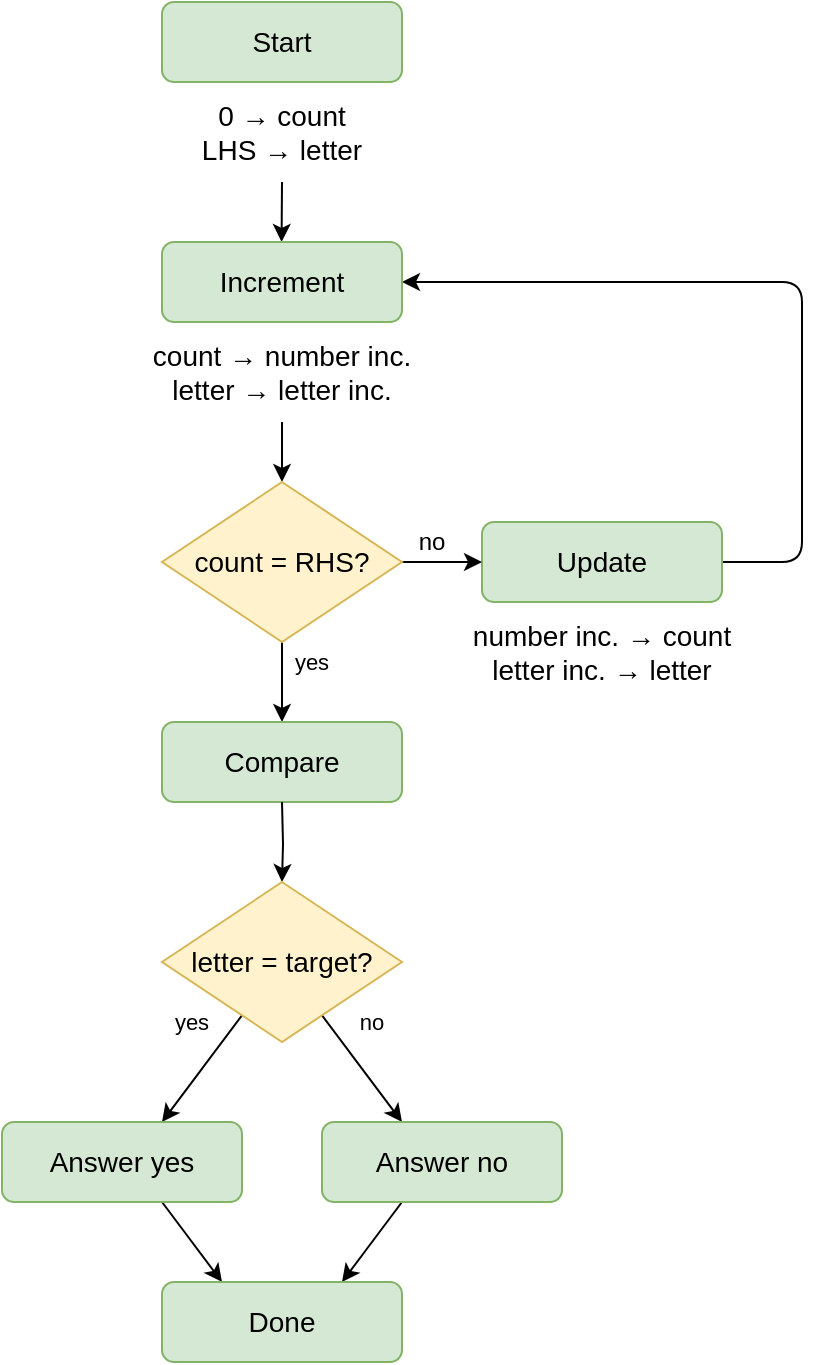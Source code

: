 <mxfile version="14.8.2" type="device"><diagram id="erQqIqDmKEn1JCpTk4Ms" name="Page-1"><mxGraphModel dx="1038" dy="506" grid="1" gridSize="10" guides="1" tooltips="1" connect="1" arrows="1" fold="1" page="1" pageScale="1" pageWidth="850" pageHeight="1100" math="0" shadow="0"><root><mxCell id="0"/><mxCell id="1" parent="0"/><mxCell id="yKwm6sU5b9v8KxFTsPsy-5" value="" style="endArrow=classic;html=1;" parent="1" edge="1"><mxGeometry width="50" height="50" relative="1" as="geometry"><mxPoint x="460" y="130" as="sourcePoint"/><mxPoint x="459.8" y="160" as="targetPoint"/></mxGeometry></mxCell><mxCell id="yKwm6sU5b9v8KxFTsPsy-40" value="" style="edgeStyle=segmentEdgeStyle;endArrow=classic;html=1;fontSize=11;exitX=1;exitY=0.5;exitDx=0;exitDy=0;entryX=1;entryY=0.5;entryDx=0;entryDy=0;" parent="1" source="yKwm6sU5b9v8KxFTsPsy-49" target="yKwm6sU5b9v8KxFTsPsy-117" edge="1"><mxGeometry width="50" height="50" relative="1" as="geometry"><mxPoint x="520" y="319.97" as="sourcePoint"/><mxPoint x="520" y="169.97" as="targetPoint"/><Array as="points"><mxPoint x="720" y="320"/><mxPoint x="720" y="180"/></Array></mxGeometry></mxCell><mxCell id="yKwm6sU5b9v8KxFTsPsy-49" value="Update" style="rounded=1;whiteSpace=wrap;html=1;fontSize=14;fillColor=#d5e8d4;strokeColor=#82b366;" parent="1" vertex="1"><mxGeometry x="560" y="300" width="120" height="40" as="geometry"/></mxCell><mxCell id="yKwm6sU5b9v8KxFTsPsy-60" value="yes" style="text;html=1;strokeColor=none;fillColor=none;align=center;verticalAlign=middle;whiteSpace=wrap;rounded=0;fontSize=11;" parent="1" vertex="1"><mxGeometry x="460" y="360" width="30" height="20" as="geometry"/></mxCell><mxCell id="yKwm6sU5b9v8KxFTsPsy-66" value="" style="endArrow=classic;html=1;fontSize=11;entryX=0.5;entryY=0;entryDx=0;entryDy=0;" parent="1" source="yKwm6sU5b9v8KxFTsPsy-128" edge="1"><mxGeometry width="50" height="50" relative="1" as="geometry"><mxPoint x="430" y="555" as="sourcePoint"/><mxPoint x="400" y="600" as="targetPoint"/></mxGeometry></mxCell><mxCell id="yKwm6sU5b9v8KxFTsPsy-67" value="" style="endArrow=classic;html=1;fontSize=11;entryX=0.5;entryY=0;entryDx=0;entryDy=0;" parent="1" source="yKwm6sU5b9v8KxFTsPsy-128" edge="1"><mxGeometry width="50" height="50" relative="1" as="geometry"><mxPoint x="490" y="555" as="sourcePoint"/><mxPoint x="520" y="600" as="targetPoint"/></mxGeometry></mxCell><mxCell id="yKwm6sU5b9v8KxFTsPsy-68" value="no" style="text;html=1;strokeColor=none;fillColor=none;align=center;verticalAlign=middle;whiteSpace=wrap;rounded=0;fontSize=11;rotation=0;" parent="1" vertex="1"><mxGeometry x="490" y="540" width="30" height="20" as="geometry"/></mxCell><mxCell id="yKwm6sU5b9v8KxFTsPsy-69" value="yes" style="text;html=1;strokeColor=none;fillColor=none;align=center;verticalAlign=middle;whiteSpace=wrap;rounded=0;fontSize=11;rotation=0;" parent="1" vertex="1"><mxGeometry x="400" y="540" width="30" height="20" as="geometry"/></mxCell><mxCell id="yKwm6sU5b9v8KxFTsPsy-74" value="" style="endArrow=classic;html=1;fontSize=11;exitX=0.5;exitY=1;exitDx=0;exitDy=0;entryX=0.25;entryY=0;entryDx=0;entryDy=0;" parent="1" edge="1"><mxGeometry width="50" height="50" relative="1" as="geometry"><mxPoint x="400" y="640" as="sourcePoint"/><mxPoint x="430" y="680" as="targetPoint"/></mxGeometry></mxCell><mxCell id="yKwm6sU5b9v8KxFTsPsy-75" value="" style="endArrow=classic;html=1;fontSize=11;exitX=0.5;exitY=1;exitDx=0;exitDy=0;entryX=0.75;entryY=0;entryDx=0;entryDy=0;" parent="1" edge="1"><mxGeometry width="50" height="50" relative="1" as="geometry"><mxPoint x="520" y="640" as="sourcePoint"/><mxPoint x="490" y="680" as="targetPoint"/></mxGeometry></mxCell><mxCell id="yKwm6sU5b9v8KxFTsPsy-102" value="no" style="text;html=1;strokeColor=none;fillColor=none;align=center;verticalAlign=middle;whiteSpace=wrap;rounded=0;fontSize=12;" parent="1" vertex="1"><mxGeometry x="520" y="300" width="30" height="20" as="geometry"/></mxCell><mxCell id="yKwm6sU5b9v8KxFTsPsy-114" value="&lt;div style=&quot;font-size: 14px;&quot;&gt;Start&lt;/div&gt;" style="rounded=1;whiteSpace=wrap;html=1;fontSize=14;fillColor=#d5e8d4;strokeColor=#82b366;" parent="1" vertex="1"><mxGeometry x="400" y="40" width="120" height="40" as="geometry"/></mxCell><mxCell id="yKwm6sU5b9v8KxFTsPsy-115" value="&lt;div style=&quot;font-size: 14px;&quot;&gt;0 → count&lt;/div&gt;&lt;div style=&quot;font-size: 14px;&quot;&gt;LHS → letter&lt;br style=&quot;font-size: 14px;&quot;&gt;&lt;/div&gt;" style="text;html=1;strokeColor=none;fillColor=none;align=center;verticalAlign=middle;whiteSpace=wrap;rounded=0;fontSize=14;" parent="1" vertex="1"><mxGeometry x="400" y="90" width="120" height="30" as="geometry"/></mxCell><mxCell id="yKwm6sU5b9v8KxFTsPsy-117" value="Increment" style="rounded=1;whiteSpace=wrap;html=1;fontSize=14;fillColor=#d5e8d4;strokeColor=#82b366;" parent="1" vertex="1"><mxGeometry x="400" y="160" width="120" height="40" as="geometry"/></mxCell><mxCell id="yKwm6sU5b9v8KxFTsPsy-136" style="edgeStyle=orthogonalEdgeStyle;rounded=0;orthogonalLoop=1;jettySize=auto;html=1;entryX=0.5;entryY=0;entryDx=0;entryDy=0;fontSize=14;" parent="1" target="yKwm6sU5b9v8KxFTsPsy-119" edge="1"><mxGeometry relative="1" as="geometry"><mxPoint x="460" y="250" as="sourcePoint"/></mxGeometry></mxCell><mxCell id="yKwm6sU5b9v8KxFTsPsy-118" value="&lt;div style=&quot;font-size: 14px;&quot;&gt;count → number inc.&lt;/div&gt;&lt;div style=&quot;font-size: 14px;&quot;&gt;letter → letter inc.&lt;br style=&quot;font-size: 14px;&quot;&gt;&lt;/div&gt;" style="text;html=1;strokeColor=none;fillColor=none;align=center;verticalAlign=middle;whiteSpace=wrap;rounded=0;fontSize=14;" parent="1" vertex="1"><mxGeometry x="390" y="210" width="140" height="30" as="geometry"/></mxCell><mxCell id="HpwvXnmKb0keVQMDh5qZ-2" style="edgeStyle=orthogonalEdgeStyle;rounded=0;orthogonalLoop=1;jettySize=auto;html=1;entryX=0;entryY=0.5;entryDx=0;entryDy=0;" parent="1" source="yKwm6sU5b9v8KxFTsPsy-119" target="yKwm6sU5b9v8KxFTsPsy-49" edge="1"><mxGeometry relative="1" as="geometry"><Array as="points"/></mxGeometry></mxCell><mxCell id="SS1FmeRPGcNg7j7KJk3p-1" style="edgeStyle=orthogonalEdgeStyle;rounded=0;orthogonalLoop=1;jettySize=auto;html=1;entryX=0.5;entryY=0;entryDx=0;entryDy=0;" parent="1" source="yKwm6sU5b9v8KxFTsPsy-119" target="yKwm6sU5b9v8KxFTsPsy-126" edge="1"><mxGeometry relative="1" as="geometry"/></mxCell><mxCell id="yKwm6sU5b9v8KxFTsPsy-119" value="count = RHS?" style="rhombus;whiteSpace=wrap;html=1;fillColor=#fff2cc;strokeColor=#d6b656;fontSize=14;" parent="1" vertex="1"><mxGeometry x="400" y="280" width="120" height="80" as="geometry"/></mxCell><mxCell id="yKwm6sU5b9v8KxFTsPsy-121" value="&lt;div style=&quot;font-size: 14px;&quot;&gt;number inc. → count&lt;br style=&quot;font-size: 14px;&quot;&gt;&lt;/div&gt;&lt;div style=&quot;font-size: 14px;&quot;&gt;letter inc. → letter&lt;br style=&quot;font-size: 14px;&quot;&gt;&lt;/div&gt;" style="text;html=1;strokeColor=none;fillColor=none;align=center;verticalAlign=middle;whiteSpace=wrap;rounded=0;fontSize=14;" parent="1" vertex="1"><mxGeometry x="550" y="350" width="140" height="30" as="geometry"/></mxCell><mxCell id="yKwm6sU5b9v8KxFTsPsy-126" value="Compare" style="rounded=1;whiteSpace=wrap;html=1;fontSize=14;fillColor=#d5e8d4;strokeColor=#82b366;" parent="1" vertex="1"><mxGeometry x="400" y="400" width="120" height="40" as="geometry"/></mxCell><mxCell id="HpwvXnmKb0keVQMDh5qZ-4" style="edgeStyle=orthogonalEdgeStyle;rounded=0;orthogonalLoop=1;jettySize=auto;html=1;entryX=0.5;entryY=0;entryDx=0;entryDy=0;" parent="1" target="yKwm6sU5b9v8KxFTsPsy-128" edge="1"><mxGeometry relative="1" as="geometry"><mxPoint x="460" y="440" as="sourcePoint"/></mxGeometry></mxCell><mxCell id="yKwm6sU5b9v8KxFTsPsy-128" value="letter = target?" style="rhombus;whiteSpace=wrap;html=1;fillColor=#fff2cc;strokeColor=#d6b656;fontSize=14;" parent="1" vertex="1"><mxGeometry x="400" y="480" width="120" height="80" as="geometry"/></mxCell><mxCell id="yKwm6sU5b9v8KxFTsPsy-129" value="Answer yes" style="rounded=1;whiteSpace=wrap;html=1;fontSize=14;fillColor=#d5e8d4;strokeColor=#82b366;" parent="1" vertex="1"><mxGeometry x="320" y="600" width="120" height="40" as="geometry"/></mxCell><mxCell id="yKwm6sU5b9v8KxFTsPsy-130" value="Answer no" style="rounded=1;whiteSpace=wrap;html=1;fontSize=14;fillColor=#d5e8d4;strokeColor=#82b366;" parent="1" vertex="1"><mxGeometry x="480" y="600" width="120" height="40" as="geometry"/></mxCell><mxCell id="yKwm6sU5b9v8KxFTsPsy-131" value="Done" style="rounded=1;whiteSpace=wrap;html=1;fontSize=14;fillColor=#d5e8d4;strokeColor=#82b366;" parent="1" vertex="1"><mxGeometry x="400" y="680" width="120" height="40" as="geometry"/></mxCell></root></mxGraphModel></diagram></mxfile>